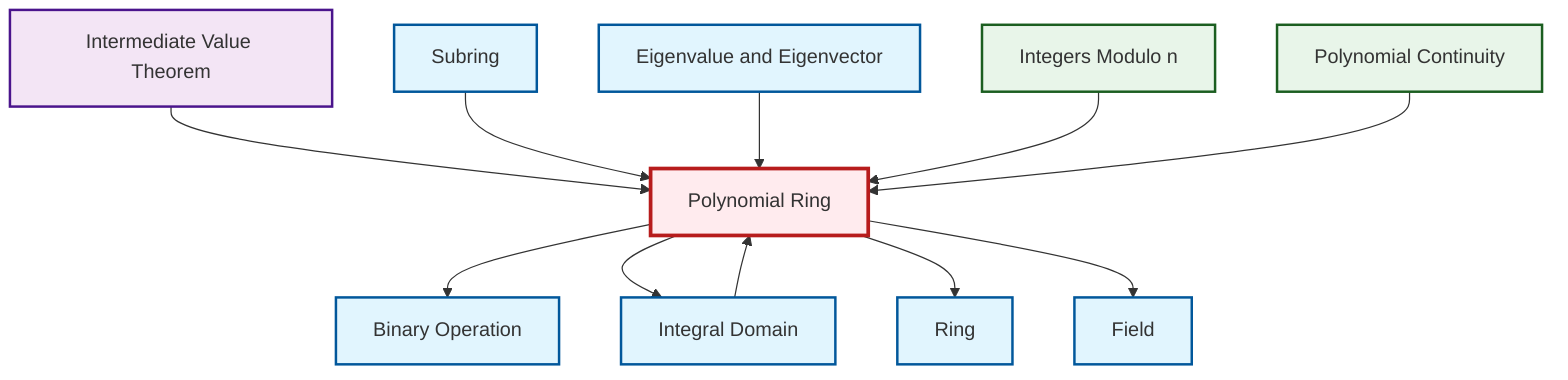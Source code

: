 graph TD
    classDef definition fill:#e1f5fe,stroke:#01579b,stroke-width:2px
    classDef theorem fill:#f3e5f5,stroke:#4a148c,stroke-width:2px
    classDef axiom fill:#fff3e0,stroke:#e65100,stroke-width:2px
    classDef example fill:#e8f5e9,stroke:#1b5e20,stroke-width:2px
    classDef current fill:#ffebee,stroke:#b71c1c,stroke-width:3px
    def-ring["Ring"]:::definition
    ex-polynomial-continuity["Polynomial Continuity"]:::example
    ex-quotient-integers-mod-n["Integers Modulo n"]:::example
    def-integral-domain["Integral Domain"]:::definition
    def-subring["Subring"]:::definition
    def-polynomial-ring["Polynomial Ring"]:::definition
    def-binary-operation["Binary Operation"]:::definition
    thm-intermediate-value["Intermediate Value Theorem"]:::theorem
    def-field["Field"]:::definition
    def-eigenvalue-eigenvector["Eigenvalue and Eigenvector"]:::definition
    thm-intermediate-value --> def-polynomial-ring
    def-subring --> def-polynomial-ring
    def-integral-domain --> def-polynomial-ring
    def-polynomial-ring --> def-binary-operation
    def-eigenvalue-eigenvector --> def-polynomial-ring
    def-polynomial-ring --> def-integral-domain
    def-polynomial-ring --> def-ring
    ex-quotient-integers-mod-n --> def-polynomial-ring
    def-polynomial-ring --> def-field
    ex-polynomial-continuity --> def-polynomial-ring
    class def-polynomial-ring current